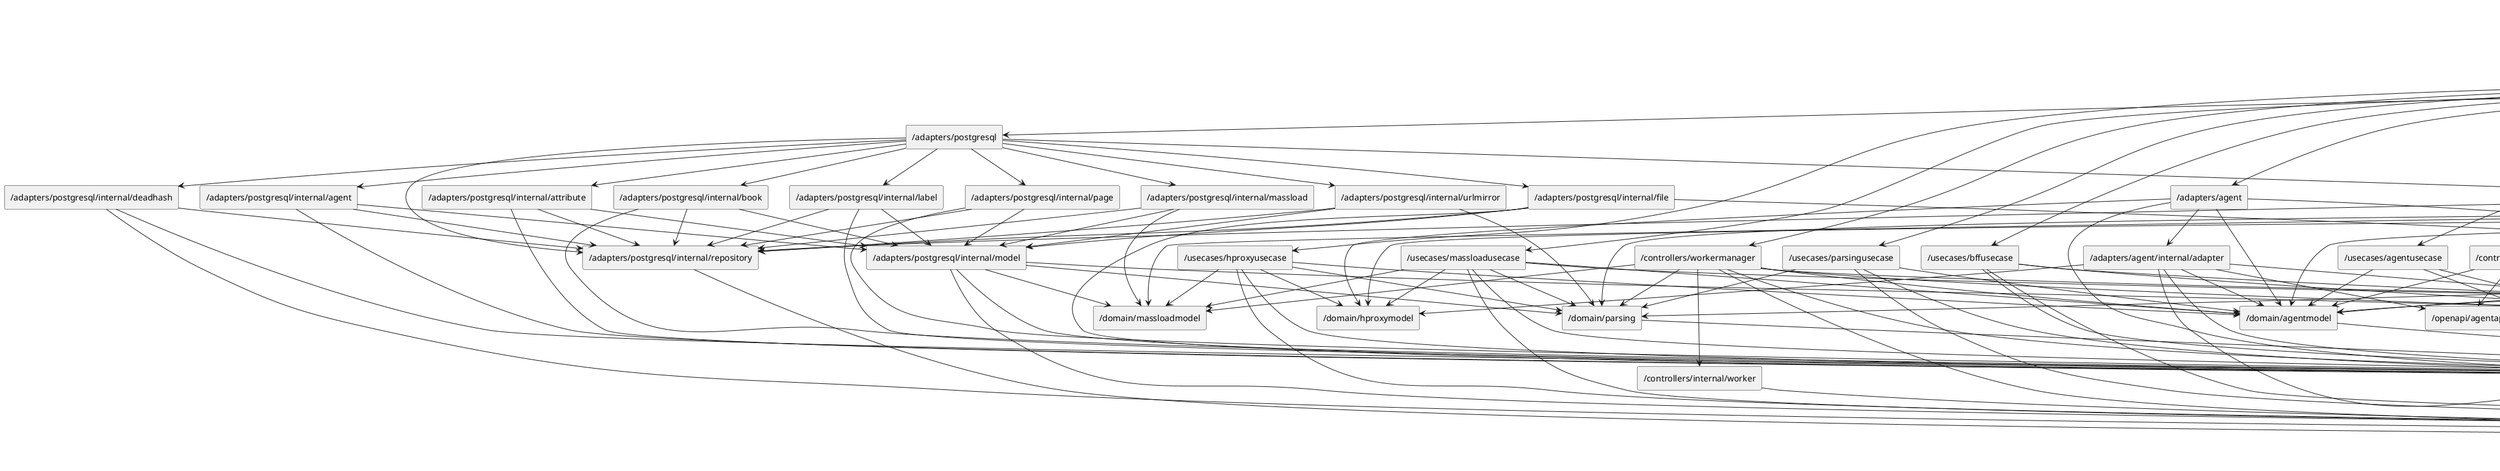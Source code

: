 @startuml "goarchlint"
skinparam componentStyle rectangle
[/adapters/agent] --> [/adapters/agent/internal/adapter]
[/adapters/agent] --> [/domain/agentmodel]
[/adapters/agent] --> [/domain/core]
[/adapters/agent] --> [/domain/fsmodel]
[/adapters/agent] --> [/domain/hproxymodel]
[/adapters/agent/internal/adapter] --> [/domain/agentmodel]
[/adapters/agent/internal/adapter] --> [/domain/core]
[/adapters/agent/internal/adapter] --> [/domain/fsmodel]
[/adapters/agent/internal/adapter] --> [/domain/hproxymodel]
[/adapters/agent/internal/adapter] --> [/openapi/agentapi]
[/adapters/agent/internal/adapter] --> [/pkg]
[/adapters/agentFS] --> [/domain/fsmodel]
[/adapters/filestorage] --> [/adapters/agentFS]
[/adapters/filestorage] --> [/adapters/localfiles]
[/adapters/filestorage] --> [/domain/core]
[/adapters/filestorage] --> [/domain/fsmodel]
[/adapters/localfiles] --> [/domain/core]
[/adapters/localfiles] --> [/domain/fsmodel]
[/adapters/metric] --> [/adapters/metric/metricagent]
[/adapters/metric] --> [/adapters/metric/metriccore]
[/adapters/metric] --> [/adapters/metric/metricdatabase]
[/adapters/metric] --> [/adapters/metric/metricfs]
[/adapters/metric] --> [/adapters/metric/metrichttp]
[/adapters/metric] --> [/adapters/metric/metricserver]
[/adapters/metric] --> [/adapters/metric/metricstatistic]
[/adapters/metric] --> [/domain/core]
[/adapters/metric] --> [/domain/systemmodel]
[/adapters/metric/generator] --> [/adapters/metric/generator/bookandpages]
[/adapters/metric/generator] --> [/adapters/metric/generator/databasepanel]
[/adapters/metric/generator] --> [/adapters/metric/generator/generatorcore]
[/adapters/metric/generator] --> [/adapters/metric/generator/httpserverpanel]
[/adapters/metric/generator] --> [/adapters/metric/generator/logspannel]
[/adapters/metric/generator] --> [/adapters/metric/generator/otherpanel]
[/adapters/metric/generator] --> [/adapters/metric/generator/simpleinfo]
[/adapters/metric/generator] --> [/adapters/metric/generator/statistic]
[/adapters/metric/generator] --> [/adapters/metric/generator/workersandagents]
[/adapters/metric/generator] --> [/adapters/metric/metriccore]
[/adapters/metric/generator/bookandpages] --> [/adapters/metric/generator/generatorcore]
[/adapters/metric/generator/bookandpages] --> [/adapters/metric/metriccore]
[/adapters/metric/generator/bookandpages] --> [/adapters/metric/metricfs]
[/adapters/metric/generator/bookandpages] --> [/adapters/metric/metricserver]
[/adapters/metric/generator/databasepanel] --> [/adapters/metric/generator/generatorcore]
[/adapters/metric/generator/databasepanel] --> [/adapters/metric/metricdatabase]
[/adapters/metric/generator/generatorcore] --> [/adapters/metric/metriccore]
[/adapters/metric/generator/generatorcore] --> [/pkg]
[/adapters/metric/generator/httpserverpanel] --> [/adapters/metric/generator/generatorcore]
[/adapters/metric/generator/httpserverpanel] --> [/adapters/metric/metriccore]
[/adapters/metric/generator/httpserverpanel] --> [/adapters/metric/metrichttp]
[/adapters/metric/generator/logspannel] --> [/adapters/metric/generator/generatorcore]
[/adapters/metric/generator/otherpanel] --> [/adapters/metric/generator/generatorcore]
[/adapters/metric/generator/otherpanel] --> [/adapters/metric/metriccore]
[/adapters/metric/generator/otherpanel] --> [/adapters/metric/metricfs]
[/adapters/metric/generator/otherpanel] --> [/adapters/metric/metricserver]
[/adapters/metric/generator/simpleinfo] --> [/adapters/metric/generator/generatorcore]
[/adapters/metric/generator/simpleinfo] --> [/adapters/metric/metricagent]
[/adapters/metric/generator/simpleinfo] --> [/adapters/metric/metriccore]
[/adapters/metric/generator/simpleinfo] --> [/adapters/metric/metricfs]
[/adapters/metric/generator/simpleinfo] --> [/adapters/metric/metricserver]
[/adapters/metric/generator/statistic] --> [/adapters/metric/generator/generatorcore]
[/adapters/metric/generator/statistic] --> [/adapters/metric/metricstatistic]
[/adapters/metric/generator/workersandagents] --> [/adapters/metric/generator/generatorcore]
[/adapters/metric/generator/workersandagents] --> [/adapters/metric/metricagent]
[/adapters/metric/generator/workersandagents] --> [/adapters/metric/metriccore]
[/adapters/metric/generator/workersandagents] --> [/adapters/metric/metricserver]
[/adapters/metric/metricagent] --> [/adapters/metric/metriccore]
[/adapters/metric/metriccore] --> [/version]
[/adapters/metric/metricdatabase] --> [/adapters/metric/metriccore]
[/adapters/metric/metricfs] --> [/adapters/metric/metriccore]
[/adapters/metric/metrichttp] --> [/adapters/metric/metriccore]
[/adapters/metric/metricserver] --> [/adapters/metric/metriccore]
[/adapters/metric/metricserver] --> [/domain/systemmodel]
[/adapters/metric/metricstatistic] --> [/adapters/metric/metriccore]
[/adapters/postgresql] --> [/adapters/postgresql/internal/agent]
[/adapters/postgresql] --> [/adapters/postgresql/internal/attribute]
[/adapters/postgresql] --> [/adapters/postgresql/internal/book]
[/adapters/postgresql] --> [/adapters/postgresql/internal/deadhash]
[/adapters/postgresql] --> [/adapters/postgresql/internal/file]
[/adapters/postgresql] --> [/adapters/postgresql/internal/label]
[/adapters/postgresql] --> [/adapters/postgresql/internal/massload]
[/adapters/postgresql] --> [/adapters/postgresql/internal/other]
[/adapters/postgresql] --> [/adapters/postgresql/internal/page]
[/adapters/postgresql] --> [/adapters/postgresql/internal/repository]
[/adapters/postgresql] --> [/adapters/postgresql/internal/urlmirror]
[/adapters/postgresql/internal/agent] --> [/adapters/postgresql/internal/model]
[/adapters/postgresql/internal/agent] --> [/adapters/postgresql/internal/repository]
[/adapters/postgresql/internal/agent] --> [/domain/core]
[/adapters/postgresql/internal/attribute] --> [/adapters/postgresql/internal/model]
[/adapters/postgresql/internal/attribute] --> [/adapters/postgresql/internal/repository]
[/adapters/postgresql/internal/attribute] --> [/domain/core]
[/adapters/postgresql/internal/book] --> [/adapters/postgresql/internal/model]
[/adapters/postgresql/internal/book] --> [/adapters/postgresql/internal/repository]
[/adapters/postgresql/internal/book] --> [/domain/core]
[/adapters/postgresql/internal/deadhash] --> [/adapters/postgresql/internal/repository]
[/adapters/postgresql/internal/deadhash] --> [/domain/core]
[/adapters/postgresql/internal/deadhash] --> [/pkg]
[/adapters/postgresql/internal/file] --> [/adapters/postgresql/internal/model]
[/adapters/postgresql/internal/file] --> [/adapters/postgresql/internal/repository]
[/adapters/postgresql/internal/file] --> [/domain/core]
[/adapters/postgresql/internal/file] --> [/domain/fsmodel]
[/adapters/postgresql/internal/label] --> [/adapters/postgresql/internal/model]
[/adapters/postgresql/internal/label] --> [/adapters/postgresql/internal/repository]
[/adapters/postgresql/internal/label] --> [/domain/core]
[/adapters/postgresql/internal/massload] --> [/adapters/postgresql/internal/model]
[/adapters/postgresql/internal/massload] --> [/adapters/postgresql/internal/repository]
[/adapters/postgresql/internal/massload] --> [/domain/massloadmodel]
[/adapters/postgresql/internal/model] --> [/domain/core]
[/adapters/postgresql/internal/model] --> [/domain/fsmodel]
[/adapters/postgresql/internal/model] --> [/domain/massloadmodel]
[/adapters/postgresql/internal/model] --> [/domain/parsing]
[/adapters/postgresql/internal/model] --> [/pkg]
[/adapters/postgresql/internal/other] --> [/adapters/postgresql/internal/repository]
[/adapters/postgresql/internal/other] --> [/domain/fsmodel]
[/adapters/postgresql/internal/other] --> [/domain/systemmodel]
[/adapters/postgresql/internal/page] --> [/adapters/postgresql/internal/model]
[/adapters/postgresql/internal/page] --> [/adapters/postgresql/internal/repository]
[/adapters/postgresql/internal/page] --> [/domain/core]
[/adapters/postgresql/internal/repository] --> [/pkg]
[/adapters/postgresql/internal/urlmirror] --> [/adapters/postgresql/internal/model]
[/adapters/postgresql/internal/urlmirror] --> [/adapters/postgresql/internal/repository]
[/adapters/postgresql/internal/urlmirror] --> [/domain/parsing]
[/adapters/tmpdata] --> [/domain/agentmodel]
[/adapters/tmpdata] --> [/domain/fsmodel]
[/adapters/tmpdata] --> [/domain/systemmodel]
[/adapters/tmpdata] --> [/pkg]
[/application/configremaper] --> [/config]
[/application/server] --> [/adapters/agent]
[/application/server] --> [/adapters/filestorage]
[/application/server] --> [/adapters/metric]
[/application/server] --> [/adapters/postgresql]
[/application/server] --> [/adapters/tmpdata]
[/application/server] --> [/config]
[/application/server] --> [/controllers/apiagent]
[/application/server] --> [/controllers/apiserver]
[/application/server] --> [/controllers/workermanager]
[/application/server] --> [/domain/core]
[/application/server] --> [/domain/systemmodel]
[/application/server] --> [/pkg]
[/application/server] --> [/usecases/agentusecase]
[/application/server] --> [/usecases/attributeusecase]
[/application/server] --> [/usecases/bffusecase]
[/application/server] --> [/usecases/bookusecase]
[/application/server] --> [/usecases/cleanupusecase]
[/application/server] --> [/usecases/deduplicatorusecase]
[/application/server] --> [/usecases/exportusecase]
[/application/server] --> [/usecases/filesystemusecase]
[/application/server] --> [/usecases/hproxyusecase]
[/application/server] --> [/usecases/labelusecase]
[/application/server] --> [/usecases/massloadusecase]
[/application/server] --> [/usecases/parsingusecase]
[/application/server] --> [/usecases/rebuilderusecase]
[/application/server] --> [/usecases/systemusecase]
[/cmd/configremaper] --> [/application/configremaper]
[/cmd/configremaper] --> [/config]
[/cmd/grafanagenerator] --> [/adapters/metric/generator]
[/cmd/grafanagenerator] --> [/config]
[/cmd/server] --> [/application/server]
[/controllers/apiagent] --> [/domain/agentmodel]
[/controllers/apiagent] --> [/domain/core]
[/controllers/apiagent] --> [/openapi/agentapi]
[/controllers/apiagent] --> [/pkg]
[/controllers/apiserver] --> [/controllers/apiserver/agenthandlers]
[/controllers/apiserver] --> [/controllers/apiserver/apiservercore]
[/controllers/apiserver] --> [/controllers/apiserver/attributehandlers]
[/controllers/apiserver] --> [/controllers/apiserver/bookhandlers]
[/controllers/apiserver] --> [/controllers/apiserver/deduplicatehandlers]
[/controllers/apiserver] --> [/controllers/apiserver/fshandlers]
[/controllers/apiserver] --> [/controllers/apiserver/hproxyhandlers]
[/controllers/apiserver] --> [/controllers/apiserver/labelhandlers]
[/controllers/apiserver] --> [/controllers/apiserver/massloadhandlers]
[/controllers/apiserver] --> [/controllers/apiserver/systemhandlers]
[/controllers/apiserver] --> [/openapi/serverapi]
[/controllers/apiserver/agenthandlers] --> [/controllers/apiserver/apiservercore]
[/controllers/apiserver/agenthandlers] --> [/domain/agentmodel]
[/controllers/apiserver/agenthandlers] --> [/domain/core]
[/controllers/apiserver/agenthandlers] --> [/openapi/serverapi]
[/controllers/apiserver/agenthandlers] --> [/pkg]
[/controllers/apiserver/apiservercore] --> [/domain/bff]
[/controllers/apiserver/apiservercore] --> [/domain/core]
[/controllers/apiserver/apiservercore] --> [/domain/fsmodel]
[/controllers/apiserver/apiservercore] --> [/openapi/serverapi]
[/controllers/apiserver/apiservercore] --> [/pkg]
[/controllers/apiserver/attributehandlers] --> [/controllers/apiserver/apiservercore]
[/controllers/apiserver/attributehandlers] --> [/domain/core]
[/controllers/apiserver/attributehandlers] --> [/openapi/serverapi]
[/controllers/apiserver/attributehandlers] --> [/pkg]
[/controllers/apiserver/bookhandlers] --> [/controllers/apiserver/apiservercore]
[/controllers/apiserver/bookhandlers] --> [/domain/bff]
[/controllers/apiserver/bookhandlers] --> [/domain/core]
[/controllers/apiserver/bookhandlers] --> [/openapi/serverapi]
[/controllers/apiserver/bookhandlers] --> [/pkg]
[/controllers/apiserver/deduplicatehandlers] --> [/controllers/apiserver/apiservercore]
[/controllers/apiserver/deduplicatehandlers] --> [/domain/bff]
[/controllers/apiserver/deduplicatehandlers] --> [/domain/core]
[/controllers/apiserver/deduplicatehandlers] --> [/openapi/serverapi]
[/controllers/apiserver/deduplicatehandlers] --> [/pkg]
[/controllers/apiserver/fshandlers] --> [/controllers/apiserver/apiservercore]
[/controllers/apiserver/fshandlers] --> [/domain/core]
[/controllers/apiserver/fshandlers] --> [/domain/fsmodel]
[/controllers/apiserver/fshandlers] --> [/openapi/serverapi]
[/controllers/apiserver/fshandlers] --> [/pkg]
[/controllers/apiserver/hproxyhandlers] --> [/controllers/apiserver/apiservercore]
[/controllers/apiserver/hproxyhandlers] --> [/domain/hproxymodel]
[/controllers/apiserver/hproxyhandlers] --> [/openapi/serverapi]
[/controllers/apiserver/hproxyhandlers] --> [/pkg]
[/controllers/apiserver/labelhandlers] --> [/controllers/apiserver/apiservercore]
[/controllers/apiserver/labelhandlers] --> [/domain/core]
[/controllers/apiserver/labelhandlers] --> [/openapi/serverapi]
[/controllers/apiserver/labelhandlers] --> [/pkg]
[/controllers/apiserver/massloadhandlers] --> [/controllers/apiserver/apiservercore]
[/controllers/apiserver/massloadhandlers] --> [/domain/core]
[/controllers/apiserver/massloadhandlers] --> [/domain/massloadmodel]
[/controllers/apiserver/massloadhandlers] --> [/openapi/serverapi]
[/controllers/apiserver/massloadhandlers] --> [/pkg]
[/controllers/apiserver/systemhandlers] --> [/controllers/apiserver/apiservercore]
[/controllers/apiserver/systemhandlers] --> [/domain/core]
[/controllers/apiserver/systemhandlers] --> [/domain/parsing]
[/controllers/apiserver/systemhandlers] --> [/domain/systemmodel]
[/controllers/apiserver/systemhandlers] --> [/openapi/serverapi]
[/controllers/apiserver/systemhandlers] --> [/pkg]
[/controllers/internal/worker] --> [/pkg]
[/controllers/workermanager] --> [/controllers/internal/worker]
[/controllers/workermanager] --> [/domain/agentmodel]
[/controllers/workermanager] --> [/domain/core]
[/controllers/workermanager] --> [/domain/fsmodel]
[/controllers/workermanager] --> [/domain/massloadmodel]
[/controllers/workermanager] --> [/domain/parsing]
[/controllers/workermanager] --> [/domain/systemmodel]
[/controllers/workermanager] --> [/pkg]
[/domain/agentmodel] --> [/domain/core]
[/domain/bff] --> [/domain/core]
[/domain/bff] --> [/pkg]
[/domain/core] --> [/pkg]
[/domain/fsmodel] --> [/domain/core]
[/domain/parsing] --> [/domain/core]
[/external] --> [/domain/core]
[/external] --> [/pkg]
[/usecases/agentusecase] --> [/domain/agentmodel]
[/usecases/agentusecase] --> [/domain/core]
[/usecases/agentusecase] --> [/pkg]
[/usecases/attributeusecase] --> [/domain/core]
[/usecases/attributeusecase] --> [/domain/systemmodel]
[/usecases/bffusecase] --> [/domain/bff]
[/usecases/bffusecase] --> [/domain/core]
[/usecases/bffusecase] --> [/domain/fsmodel]
[/usecases/bffusecase] --> [/pkg]
[/usecases/bookusecase] --> [/domain/core]
[/usecases/cleanupusecase] --> [/domain/core]
[/usecases/cleanupusecase] --> [/domain/fsmodel]
[/usecases/cleanupusecase] --> [/domain/systemmodel]
[/usecases/cleanupusecase] --> [/pkg]
[/usecases/deduplicatorusecase] --> [/domain/bff]
[/usecases/deduplicatorusecase] --> [/domain/core]
[/usecases/deduplicatorusecase] --> [/domain/systemmodel]
[/usecases/deduplicatorusecase] --> [/external]
[/usecases/deduplicatorusecase] --> [/pkg]
[/usecases/exportusecase] --> [/domain/agentmodel]
[/usecases/exportusecase] --> [/domain/core]
[/usecases/exportusecase] --> [/domain/parsing]
[/usecases/exportusecase] --> [/external]
[/usecases/exportusecase] --> [/pkg]
[/usecases/filesystemusecase] --> [/domain/core]
[/usecases/filesystemusecase] --> [/domain/fsmodel]
[/usecases/filesystemusecase] --> [/pkg]
[/usecases/hproxyusecase] --> [/domain/agentmodel]
[/usecases/hproxyusecase] --> [/domain/core]
[/usecases/hproxyusecase] --> [/domain/hproxymodel]
[/usecases/hproxyusecase] --> [/domain/massloadmodel]
[/usecases/hproxyusecase] --> [/domain/parsing]
[/usecases/hproxyusecase] --> [/pkg]
[/usecases/labelusecase] --> [/domain/core]
[/usecases/labelusecase] --> [/domain/systemmodel]
[/usecases/massloadusecase] --> [/domain/agentmodel]
[/usecases/massloadusecase] --> [/domain/core]
[/usecases/massloadusecase] --> [/domain/hproxymodel]
[/usecases/massloadusecase] --> [/domain/massloadmodel]
[/usecases/massloadusecase] --> [/domain/parsing]
[/usecases/massloadusecase] --> [/domain/systemmodel]
[/usecases/massloadusecase] --> [/pkg]
[/usecases/parsingusecase] --> [/domain/agentmodel]
[/usecases/parsingusecase] --> [/domain/core]
[/usecases/parsingusecase] --> [/domain/parsing]
[/usecases/parsingusecase] --> [/pkg]
[/usecases/rebuilderusecase] --> [/domain/core]
[/usecases/rebuilderusecase] --> [/pkg]
[/usecases/systemusecase] --> [/domain/systemmodel]
@enduml